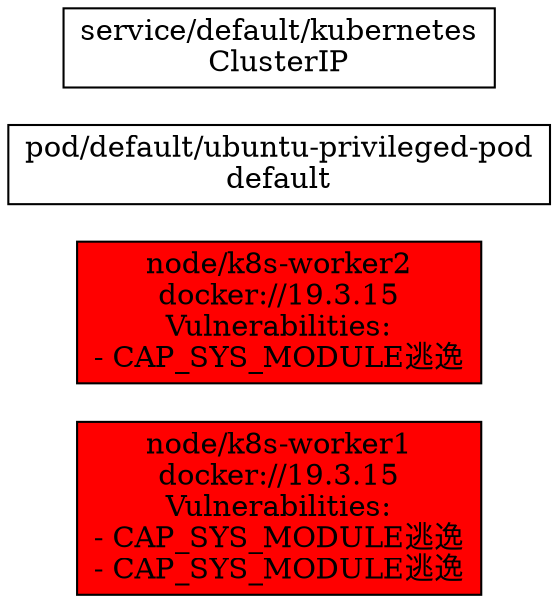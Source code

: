 digraph AttackGraph {
  rankdir=LR;
  node [shape=box, style=filled];
  "node-k8s-worker1" [label="node/k8s-worker1\ndocker://19.3.15\nVulnerabilities:\n- CAP_SYS_MODULE逃逸\n- CAP_SYS_MODULE逃逸", fillcolor="red"];
  "node-k8s-worker2" [label="node/k8s-worker2\ndocker://19.3.15\nVulnerabilities:\n- CAP_SYS_MODULE逃逸", fillcolor="red"];
  "pod-default-ubuntu-privileged-pod" [label="pod/default/ubuntu-privileged-pod\ndefault", fillcolor="white"];
  "svc-default-kubernetes" [label="service/default/kubernetes\nClusterIP", fillcolor="white"];
}
